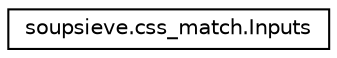 digraph "Graphical Class Hierarchy"
{
 // LATEX_PDF_SIZE
  edge [fontname="Helvetica",fontsize="10",labelfontname="Helvetica",labelfontsize="10"];
  node [fontname="Helvetica",fontsize="10",shape=record];
  rankdir="LR";
  Node0 [label="soupsieve.css_match.Inputs",height=0.2,width=0.4,color="black", fillcolor="white", style="filled",URL="$classsoupsieve_1_1css__match_1_1Inputs.html",tooltip=" "];
}
